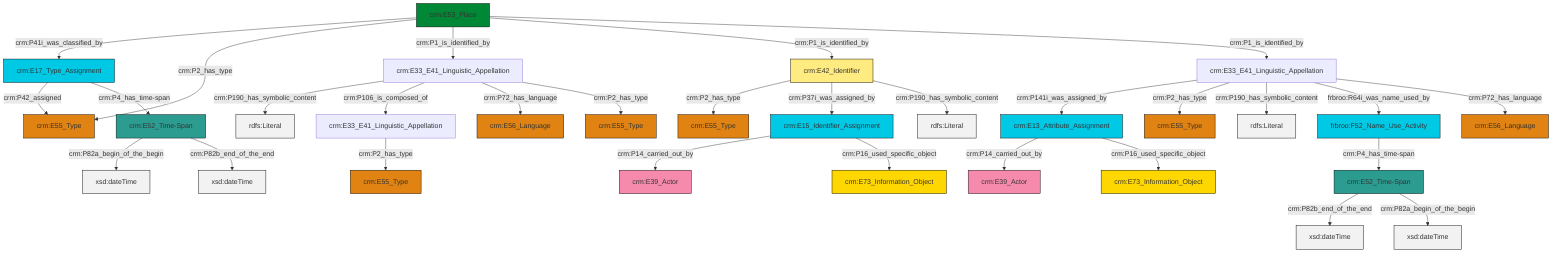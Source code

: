 graph TD
classDef Literal fill:#f2f2f2,stroke:#000000;
classDef CRM_Entity fill:#FFFFFF,stroke:#000000;
classDef Temporal_Entity fill:#00C9E6, stroke:#000000;
classDef Type fill:#E18312, stroke:#000000;
classDef Time-Span fill:#2C9C91, stroke:#000000;
classDef Appellation fill:#FFEB7F, stroke:#000000;
classDef Place fill:#008836, stroke:#000000;
classDef Persistent_Item fill:#B266B2, stroke:#000000;
classDef Conceptual_Object fill:#FFD700, stroke:#000000;
classDef Physical_Thing fill:#D2B48C, stroke:#000000;
classDef Actor fill:#f58aad, stroke:#000000;
classDef PC_Classes fill:#4ce600, stroke:#000000;
classDef Multi fill:#cccccc,stroke:#000000;

0["crm:E33_E41_Linguistic_Appellation"]:::Default -->|crm:P190_has_symbolic_content| 1[rdfs:Literal]:::Literal
4["crm:E33_E41_Linguistic_Appellation"]:::Default -->|crm:P141i_was_assigned_by| 5["crm:E13_Attribute_Assignment"]:::Temporal_Entity
8["crm:E17_Type_Assignment"]:::Temporal_Entity -->|crm:P42_assigned| 9["crm:E55_Type"]:::Type
10["crm:E53_Place"]:::Place -->|crm:P41i_was_classified_by| 8["crm:E17_Type_Assignment"]:::Temporal_Entity
11["crm:E52_Time-Span"]:::Time-Span -->|crm:P82b_end_of_the_end| 12[xsd:dateTime]:::Literal
0["crm:E33_E41_Linguistic_Appellation"]:::Default -->|crm:P106_is_composed_of| 20["crm:E33_E41_Linguistic_Appellation"]:::Default
18["crm:E52_Time-Span"]:::Time-Span -->|crm:P82a_begin_of_the_begin| 23[xsd:dateTime]:::Literal
10["crm:E53_Place"]:::Place -->|crm:P2_has_type| 9["crm:E55_Type"]:::Type
10["crm:E53_Place"]:::Place -->|crm:P1_is_identified_by| 0["crm:E33_E41_Linguistic_Appellation"]:::Default
10["crm:E53_Place"]:::Place -->|crm:P1_is_identified_by| 24["crm:E42_Identifier"]:::Appellation
10["crm:E53_Place"]:::Place -->|crm:P1_is_identified_by| 4["crm:E33_E41_Linguistic_Appellation"]:::Default
5["crm:E13_Attribute_Assignment"]:::Temporal_Entity -->|crm:P14_carried_out_by| 2["crm:E39_Actor"]:::Actor
24["crm:E42_Identifier"]:::Appellation -->|crm:P2_has_type| 37["crm:E55_Type"]:::Type
38["crm:E15_Identifier_Assignment"]:::Temporal_Entity -->|crm:P14_carried_out_by| 21["crm:E39_Actor"]:::Actor
4["crm:E33_E41_Linguistic_Appellation"]:::Default -->|crm:P2_has_type| 29["crm:E55_Type"]:::Type
4["crm:E33_E41_Linguistic_Appellation"]:::Default -->|crm:P190_has_symbolic_content| 41[rdfs:Literal]:::Literal
0["crm:E33_E41_Linguistic_Appellation"]:::Default -->|crm:P72_has_language| 16["crm:E56_Language"]:::Type
0["crm:E33_E41_Linguistic_Appellation"]:::Default -->|crm:P2_has_type| 33["crm:E55_Type"]:::Type
5["crm:E13_Attribute_Assignment"]:::Temporal_Entity -->|crm:P16_used_specific_object| 39["crm:E73_Information_Object"]:::Conceptual_Object
4["crm:E33_E41_Linguistic_Appellation"]:::Default -->|frbroo:R64i_was_name_used_by| 31["frbroo:F52_Name_Use_Activity"]:::Temporal_Entity
24["crm:E42_Identifier"]:::Appellation -->|crm:P37i_was_assigned_by| 38["crm:E15_Identifier_Assignment"]:::Temporal_Entity
31["frbroo:F52_Name_Use_Activity"]:::Temporal_Entity -->|crm:P4_has_time-span| 11["crm:E52_Time-Span"]:::Time-Span
24["crm:E42_Identifier"]:::Appellation -->|crm:P190_has_symbolic_content| 46[rdfs:Literal]:::Literal
8["crm:E17_Type_Assignment"]:::Temporal_Entity -->|crm:P4_has_time-span| 18["crm:E52_Time-Span"]:::Time-Span
18["crm:E52_Time-Span"]:::Time-Span -->|crm:P82b_end_of_the_end| 49[xsd:dateTime]:::Literal
20["crm:E33_E41_Linguistic_Appellation"]:::Default -->|crm:P2_has_type| 6["crm:E55_Type"]:::Type
11["crm:E52_Time-Span"]:::Time-Span -->|crm:P82a_begin_of_the_begin| 52[xsd:dateTime]:::Literal
38["crm:E15_Identifier_Assignment"]:::Temporal_Entity -->|crm:P16_used_specific_object| 35["crm:E73_Information_Object"]:::Conceptual_Object
4["crm:E33_E41_Linguistic_Appellation"]:::Default -->|crm:P72_has_language| 26["crm:E56_Language"]:::Type